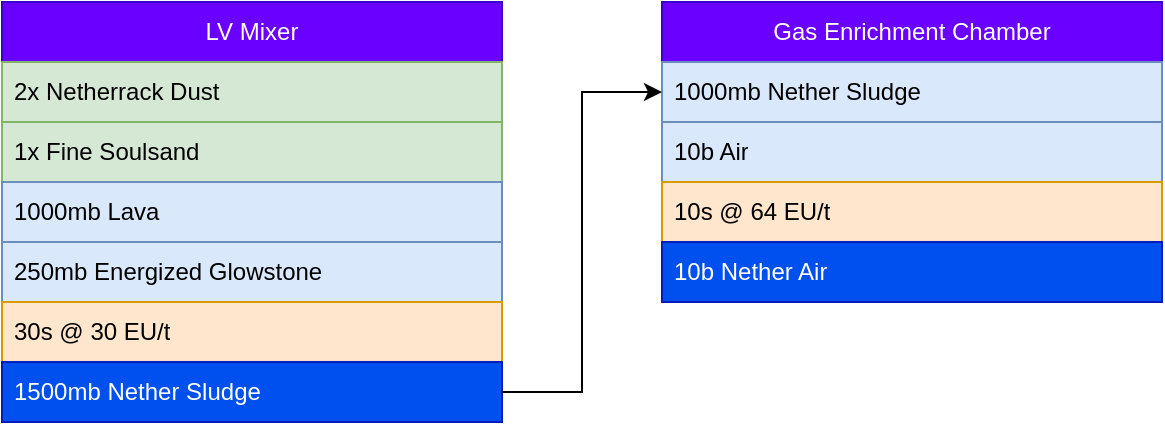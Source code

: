 <mxfile version="21.6.8" type="device">
  <diagram name="Page-1" id="b520641d-4fe3-3701-9064-5fc419738815">
    <mxGraphModel dx="1098" dy="821" grid="1" gridSize="10" guides="1" tooltips="1" connect="1" arrows="1" fold="1" page="1" pageScale="1" pageWidth="1100" pageHeight="850" background="none" math="0" shadow="0">
      <root>
        <mxCell id="0" />
        <mxCell id="1" parent="0" />
        <mxCell id="RhfqdFK_2u-JBd3pKtDQ-1" value="LV Mixer" style="swimlane;fontStyle=0;childLayout=stackLayout;horizontal=1;startSize=30;horizontalStack=0;resizeParent=1;resizeParentMax=0;resizeLast=0;collapsible=1;marginBottom=0;whiteSpace=wrap;html=1;fillColor=#6a00ff;fontColor=#ffffff;strokeColor=#3700CC;swimlaneLine=1;glass=0;shadow=0;rounded=0;" parent="1" vertex="1">
          <mxGeometry x="150" y="160" width="250" height="210" as="geometry" />
        </mxCell>
        <mxCell id="rb23Qd6nBjwukMvG9wRu-15" value="2x Netherrack Dust" style="text;strokeColor=#82b366;fillColor=#d5e8d4;align=left;verticalAlign=middle;spacingLeft=4;spacingRight=4;overflow=hidden;points=[[0,0.5],[1,0.5]];portConstraint=eastwest;rotatable=0;whiteSpace=wrap;html=1;fontColor=#000000;" vertex="1" parent="RhfqdFK_2u-JBd3pKtDQ-1">
          <mxGeometry y="30" width="250" height="30" as="geometry" />
        </mxCell>
        <mxCell id="RhfqdFK_2u-JBd3pKtDQ-2" value="1x Fine Soulsand" style="text;strokeColor=#82b366;fillColor=#d5e8d4;align=left;verticalAlign=middle;spacingLeft=4;spacingRight=4;overflow=hidden;points=[[0,0.5],[1,0.5]];portConstraint=eastwest;rotatable=0;whiteSpace=wrap;html=1;fontColor=#000000;" parent="RhfqdFK_2u-JBd3pKtDQ-1" vertex="1">
          <mxGeometry y="60" width="250" height="30" as="geometry" />
        </mxCell>
        <mxCell id="rb23Qd6nBjwukMvG9wRu-16" value="1000mb Lava" style="text;strokeColor=#6c8ebf;fillColor=#dae8fc;align=left;verticalAlign=middle;spacingLeft=4;spacingRight=4;overflow=hidden;points=[[0,0.5],[1,0.5]];portConstraint=eastwest;rotatable=0;whiteSpace=wrap;html=1;fontColor=#000000;" vertex="1" parent="RhfqdFK_2u-JBd3pKtDQ-1">
          <mxGeometry y="90" width="250" height="30" as="geometry" />
        </mxCell>
        <mxCell id="RhfqdFK_2u-JBd3pKtDQ-3" value="250mb Energized Glowstone" style="text;strokeColor=#6c8ebf;fillColor=#dae8fc;align=left;verticalAlign=middle;spacingLeft=4;spacingRight=4;overflow=hidden;points=[[0,0.5],[1,0.5]];portConstraint=eastwest;rotatable=0;whiteSpace=wrap;html=1;fontColor=#000000;" parent="RhfqdFK_2u-JBd3pKtDQ-1" vertex="1">
          <mxGeometry y="120" width="250" height="30" as="geometry" />
        </mxCell>
        <mxCell id="RhfqdFK_2u-JBd3pKtDQ-4" value="30s @ 30 EU/t" style="text;strokeColor=#d79b00;fillColor=#ffe6cc;align=left;verticalAlign=middle;spacingLeft=4;spacingRight=4;overflow=hidden;points=[[0,0.5],[1,0.5]];portConstraint=eastwest;rotatable=0;whiteSpace=wrap;html=1;fontColor=#000000;" parent="RhfqdFK_2u-JBd3pKtDQ-1" vertex="1">
          <mxGeometry y="150" width="250" height="30" as="geometry" />
        </mxCell>
        <mxCell id="RhfqdFK_2u-JBd3pKtDQ-7" value="1500mb Nether Sludge" style="text;html=1;strokeColor=#001DBC;fillColor=#0050ef;align=left;verticalAlign=middle;whiteSpace=wrap;rounded=0;spacingLeft=4;spacingRight=4;fontColor=#ffffff;points=[[0,0.5,0,0,0],[1,0.5,0,0,0]];" parent="RhfqdFK_2u-JBd3pKtDQ-1" vertex="1">
          <mxGeometry y="180" width="250" height="30" as="geometry" />
        </mxCell>
        <mxCell id="rb23Qd6nBjwukMvG9wRu-17" value="Gas Enrichment Chamber" style="swimlane;fontStyle=0;childLayout=stackLayout;horizontal=1;startSize=30;horizontalStack=0;resizeParent=1;resizeParentMax=0;resizeLast=0;collapsible=1;marginBottom=0;whiteSpace=wrap;html=1;fillColor=#6a00ff;fontColor=#ffffff;strokeColor=#3700CC;swimlaneLine=1;glass=0;shadow=0;rounded=0;" vertex="1" parent="1">
          <mxGeometry x="480" y="160" width="250" height="150" as="geometry" />
        </mxCell>
        <mxCell id="rb23Qd6nBjwukMvG9wRu-19" value="1000mb Nether Sludge" style="text;strokeColor=#6c8ebf;fillColor=#dae8fc;align=left;verticalAlign=middle;spacingLeft=4;spacingRight=4;overflow=hidden;points=[[0,0.5],[1,0.5]];portConstraint=eastwest;rotatable=0;whiteSpace=wrap;html=1;fontColor=#000000;" vertex="1" parent="rb23Qd6nBjwukMvG9wRu-17">
          <mxGeometry y="30" width="250" height="30" as="geometry" />
        </mxCell>
        <mxCell id="rb23Qd6nBjwukMvG9wRu-23" value="10b Air" style="text;strokeColor=#6c8ebf;fillColor=#dae8fc;align=left;verticalAlign=middle;spacingLeft=4;spacingRight=4;overflow=hidden;points=[[0,0.5],[1,0.5]];portConstraint=eastwest;rotatable=0;whiteSpace=wrap;html=1;fontColor=#000000;" vertex="1" parent="rb23Qd6nBjwukMvG9wRu-17">
          <mxGeometry y="60" width="250" height="30" as="geometry" />
        </mxCell>
        <mxCell id="rb23Qd6nBjwukMvG9wRu-20" value="10s @ 64 EU/t" style="text;strokeColor=#d79b00;fillColor=#ffe6cc;align=left;verticalAlign=middle;spacingLeft=4;spacingRight=4;overflow=hidden;points=[[0,0.5],[1,0.5]];portConstraint=eastwest;rotatable=0;whiteSpace=wrap;html=1;fontColor=#000000;" vertex="1" parent="rb23Qd6nBjwukMvG9wRu-17">
          <mxGeometry y="90" width="250" height="30" as="geometry" />
        </mxCell>
        <mxCell id="rb23Qd6nBjwukMvG9wRu-22" value="10b Nether Air" style="text;html=1;strokeColor=#001DBC;fillColor=#0050ef;align=left;verticalAlign=middle;whiteSpace=wrap;rounded=0;spacingLeft=4;spacingRight=4;fontColor=#ffffff;points=[[0,0.5,0,0,0],[1,0.5,0,0,0]];" vertex="1" parent="rb23Qd6nBjwukMvG9wRu-17">
          <mxGeometry y="120" width="250" height="30" as="geometry" />
        </mxCell>
        <mxCell id="rb23Qd6nBjwukMvG9wRu-25" style="edgeStyle=orthogonalEdgeStyle;rounded=0;orthogonalLoop=1;jettySize=auto;html=1;exitX=1;exitY=0.5;exitDx=0;exitDy=0;exitPerimeter=0;entryX=0;entryY=0.5;entryDx=0;entryDy=0;" edge="1" parent="1" source="RhfqdFK_2u-JBd3pKtDQ-7" target="rb23Qd6nBjwukMvG9wRu-19">
          <mxGeometry relative="1" as="geometry" />
        </mxCell>
      </root>
    </mxGraphModel>
  </diagram>
</mxfile>
